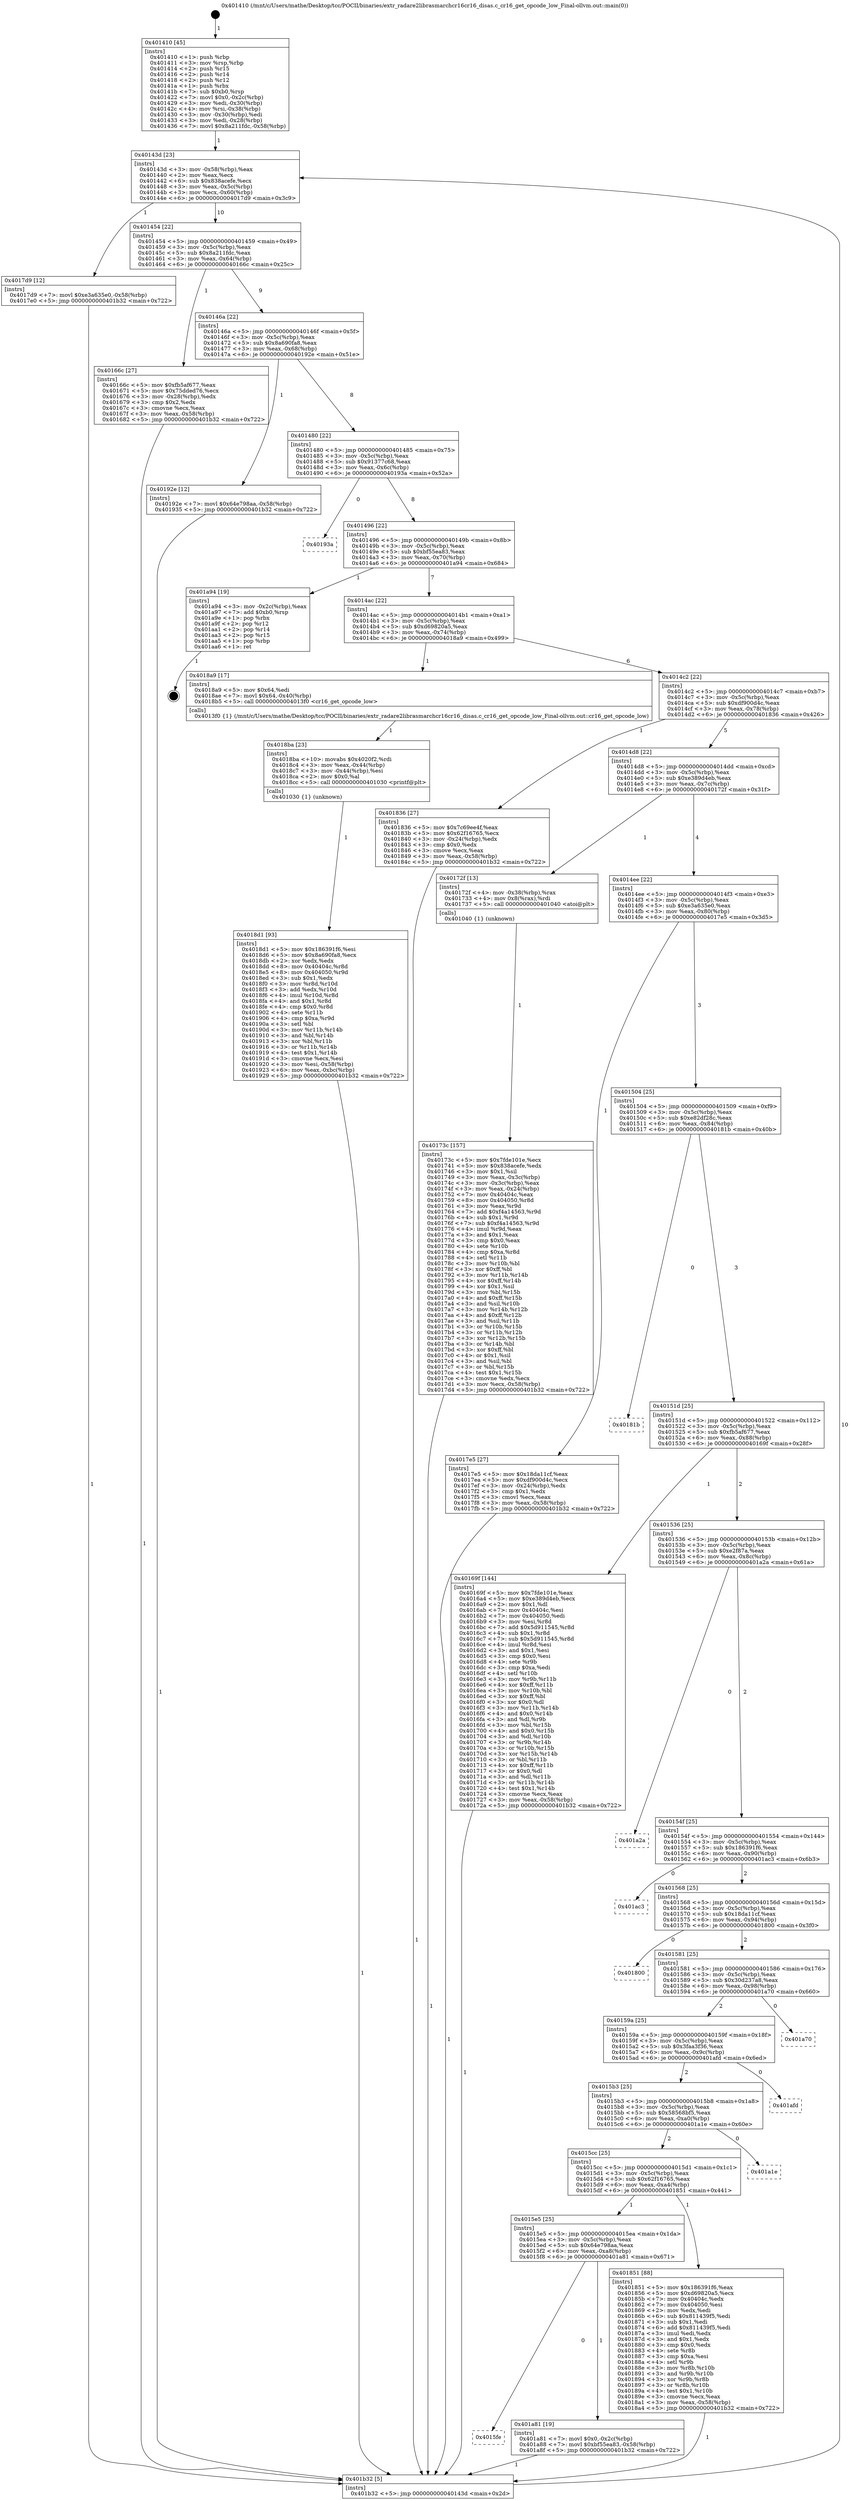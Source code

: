 digraph "0x401410" {
  label = "0x401410 (/mnt/c/Users/mathe/Desktop/tcc/POCII/binaries/extr_radare2librasmarchcr16cr16_disas.c_cr16_get_opcode_low_Final-ollvm.out::main(0))"
  labelloc = "t"
  node[shape=record]

  Entry [label="",width=0.3,height=0.3,shape=circle,fillcolor=black,style=filled]
  "0x40143d" [label="{
     0x40143d [23]\l
     | [instrs]\l
     &nbsp;&nbsp;0x40143d \<+3\>: mov -0x58(%rbp),%eax\l
     &nbsp;&nbsp;0x401440 \<+2\>: mov %eax,%ecx\l
     &nbsp;&nbsp;0x401442 \<+6\>: sub $0x838acefe,%ecx\l
     &nbsp;&nbsp;0x401448 \<+3\>: mov %eax,-0x5c(%rbp)\l
     &nbsp;&nbsp;0x40144b \<+3\>: mov %ecx,-0x60(%rbp)\l
     &nbsp;&nbsp;0x40144e \<+6\>: je 00000000004017d9 \<main+0x3c9\>\l
  }"]
  "0x4017d9" [label="{
     0x4017d9 [12]\l
     | [instrs]\l
     &nbsp;&nbsp;0x4017d9 \<+7\>: movl $0xe3a635e0,-0x58(%rbp)\l
     &nbsp;&nbsp;0x4017e0 \<+5\>: jmp 0000000000401b32 \<main+0x722\>\l
  }"]
  "0x401454" [label="{
     0x401454 [22]\l
     | [instrs]\l
     &nbsp;&nbsp;0x401454 \<+5\>: jmp 0000000000401459 \<main+0x49\>\l
     &nbsp;&nbsp;0x401459 \<+3\>: mov -0x5c(%rbp),%eax\l
     &nbsp;&nbsp;0x40145c \<+5\>: sub $0x8a211fdc,%eax\l
     &nbsp;&nbsp;0x401461 \<+3\>: mov %eax,-0x64(%rbp)\l
     &nbsp;&nbsp;0x401464 \<+6\>: je 000000000040166c \<main+0x25c\>\l
  }"]
  Exit [label="",width=0.3,height=0.3,shape=circle,fillcolor=black,style=filled,peripheries=2]
  "0x40166c" [label="{
     0x40166c [27]\l
     | [instrs]\l
     &nbsp;&nbsp;0x40166c \<+5\>: mov $0xfb5af677,%eax\l
     &nbsp;&nbsp;0x401671 \<+5\>: mov $0x75dded76,%ecx\l
     &nbsp;&nbsp;0x401676 \<+3\>: mov -0x28(%rbp),%edx\l
     &nbsp;&nbsp;0x401679 \<+3\>: cmp $0x2,%edx\l
     &nbsp;&nbsp;0x40167c \<+3\>: cmovne %ecx,%eax\l
     &nbsp;&nbsp;0x40167f \<+3\>: mov %eax,-0x58(%rbp)\l
     &nbsp;&nbsp;0x401682 \<+5\>: jmp 0000000000401b32 \<main+0x722\>\l
  }"]
  "0x40146a" [label="{
     0x40146a [22]\l
     | [instrs]\l
     &nbsp;&nbsp;0x40146a \<+5\>: jmp 000000000040146f \<main+0x5f\>\l
     &nbsp;&nbsp;0x40146f \<+3\>: mov -0x5c(%rbp),%eax\l
     &nbsp;&nbsp;0x401472 \<+5\>: sub $0x8a690fa8,%eax\l
     &nbsp;&nbsp;0x401477 \<+3\>: mov %eax,-0x68(%rbp)\l
     &nbsp;&nbsp;0x40147a \<+6\>: je 000000000040192e \<main+0x51e\>\l
  }"]
  "0x401b32" [label="{
     0x401b32 [5]\l
     | [instrs]\l
     &nbsp;&nbsp;0x401b32 \<+5\>: jmp 000000000040143d \<main+0x2d\>\l
  }"]
  "0x401410" [label="{
     0x401410 [45]\l
     | [instrs]\l
     &nbsp;&nbsp;0x401410 \<+1\>: push %rbp\l
     &nbsp;&nbsp;0x401411 \<+3\>: mov %rsp,%rbp\l
     &nbsp;&nbsp;0x401414 \<+2\>: push %r15\l
     &nbsp;&nbsp;0x401416 \<+2\>: push %r14\l
     &nbsp;&nbsp;0x401418 \<+2\>: push %r12\l
     &nbsp;&nbsp;0x40141a \<+1\>: push %rbx\l
     &nbsp;&nbsp;0x40141b \<+7\>: sub $0xb0,%rsp\l
     &nbsp;&nbsp;0x401422 \<+7\>: movl $0x0,-0x2c(%rbp)\l
     &nbsp;&nbsp;0x401429 \<+3\>: mov %edi,-0x30(%rbp)\l
     &nbsp;&nbsp;0x40142c \<+4\>: mov %rsi,-0x38(%rbp)\l
     &nbsp;&nbsp;0x401430 \<+3\>: mov -0x30(%rbp),%edi\l
     &nbsp;&nbsp;0x401433 \<+3\>: mov %edi,-0x28(%rbp)\l
     &nbsp;&nbsp;0x401436 \<+7\>: movl $0x8a211fdc,-0x58(%rbp)\l
  }"]
  "0x4015fe" [label="{
     0x4015fe\l
  }", style=dashed]
  "0x40192e" [label="{
     0x40192e [12]\l
     | [instrs]\l
     &nbsp;&nbsp;0x40192e \<+7\>: movl $0x64e798aa,-0x58(%rbp)\l
     &nbsp;&nbsp;0x401935 \<+5\>: jmp 0000000000401b32 \<main+0x722\>\l
  }"]
  "0x401480" [label="{
     0x401480 [22]\l
     | [instrs]\l
     &nbsp;&nbsp;0x401480 \<+5\>: jmp 0000000000401485 \<main+0x75\>\l
     &nbsp;&nbsp;0x401485 \<+3\>: mov -0x5c(%rbp),%eax\l
     &nbsp;&nbsp;0x401488 \<+5\>: sub $0x91377c68,%eax\l
     &nbsp;&nbsp;0x40148d \<+3\>: mov %eax,-0x6c(%rbp)\l
     &nbsp;&nbsp;0x401490 \<+6\>: je 000000000040193a \<main+0x52a\>\l
  }"]
  "0x401a81" [label="{
     0x401a81 [19]\l
     | [instrs]\l
     &nbsp;&nbsp;0x401a81 \<+7\>: movl $0x0,-0x2c(%rbp)\l
     &nbsp;&nbsp;0x401a88 \<+7\>: movl $0xbf55ea83,-0x58(%rbp)\l
     &nbsp;&nbsp;0x401a8f \<+5\>: jmp 0000000000401b32 \<main+0x722\>\l
  }"]
  "0x40193a" [label="{
     0x40193a\l
  }", style=dashed]
  "0x401496" [label="{
     0x401496 [22]\l
     | [instrs]\l
     &nbsp;&nbsp;0x401496 \<+5\>: jmp 000000000040149b \<main+0x8b\>\l
     &nbsp;&nbsp;0x40149b \<+3\>: mov -0x5c(%rbp),%eax\l
     &nbsp;&nbsp;0x40149e \<+5\>: sub $0xbf55ea83,%eax\l
     &nbsp;&nbsp;0x4014a3 \<+3\>: mov %eax,-0x70(%rbp)\l
     &nbsp;&nbsp;0x4014a6 \<+6\>: je 0000000000401a94 \<main+0x684\>\l
  }"]
  "0x4018d1" [label="{
     0x4018d1 [93]\l
     | [instrs]\l
     &nbsp;&nbsp;0x4018d1 \<+5\>: mov $0x186391f6,%esi\l
     &nbsp;&nbsp;0x4018d6 \<+5\>: mov $0x8a690fa8,%ecx\l
     &nbsp;&nbsp;0x4018db \<+2\>: xor %edx,%edx\l
     &nbsp;&nbsp;0x4018dd \<+8\>: mov 0x40404c,%r8d\l
     &nbsp;&nbsp;0x4018e5 \<+8\>: mov 0x404050,%r9d\l
     &nbsp;&nbsp;0x4018ed \<+3\>: sub $0x1,%edx\l
     &nbsp;&nbsp;0x4018f0 \<+3\>: mov %r8d,%r10d\l
     &nbsp;&nbsp;0x4018f3 \<+3\>: add %edx,%r10d\l
     &nbsp;&nbsp;0x4018f6 \<+4\>: imul %r10d,%r8d\l
     &nbsp;&nbsp;0x4018fa \<+4\>: and $0x1,%r8d\l
     &nbsp;&nbsp;0x4018fe \<+4\>: cmp $0x0,%r8d\l
     &nbsp;&nbsp;0x401902 \<+4\>: sete %r11b\l
     &nbsp;&nbsp;0x401906 \<+4\>: cmp $0xa,%r9d\l
     &nbsp;&nbsp;0x40190a \<+3\>: setl %bl\l
     &nbsp;&nbsp;0x40190d \<+3\>: mov %r11b,%r14b\l
     &nbsp;&nbsp;0x401910 \<+3\>: and %bl,%r14b\l
     &nbsp;&nbsp;0x401913 \<+3\>: xor %bl,%r11b\l
     &nbsp;&nbsp;0x401916 \<+3\>: or %r11b,%r14b\l
     &nbsp;&nbsp;0x401919 \<+4\>: test $0x1,%r14b\l
     &nbsp;&nbsp;0x40191d \<+3\>: cmovne %ecx,%esi\l
     &nbsp;&nbsp;0x401920 \<+3\>: mov %esi,-0x58(%rbp)\l
     &nbsp;&nbsp;0x401923 \<+6\>: mov %eax,-0xbc(%rbp)\l
     &nbsp;&nbsp;0x401929 \<+5\>: jmp 0000000000401b32 \<main+0x722\>\l
  }"]
  "0x401a94" [label="{
     0x401a94 [19]\l
     | [instrs]\l
     &nbsp;&nbsp;0x401a94 \<+3\>: mov -0x2c(%rbp),%eax\l
     &nbsp;&nbsp;0x401a97 \<+7\>: add $0xb0,%rsp\l
     &nbsp;&nbsp;0x401a9e \<+1\>: pop %rbx\l
     &nbsp;&nbsp;0x401a9f \<+2\>: pop %r12\l
     &nbsp;&nbsp;0x401aa1 \<+2\>: pop %r14\l
     &nbsp;&nbsp;0x401aa3 \<+2\>: pop %r15\l
     &nbsp;&nbsp;0x401aa5 \<+1\>: pop %rbp\l
     &nbsp;&nbsp;0x401aa6 \<+1\>: ret\l
  }"]
  "0x4014ac" [label="{
     0x4014ac [22]\l
     | [instrs]\l
     &nbsp;&nbsp;0x4014ac \<+5\>: jmp 00000000004014b1 \<main+0xa1\>\l
     &nbsp;&nbsp;0x4014b1 \<+3\>: mov -0x5c(%rbp),%eax\l
     &nbsp;&nbsp;0x4014b4 \<+5\>: sub $0xd69820a5,%eax\l
     &nbsp;&nbsp;0x4014b9 \<+3\>: mov %eax,-0x74(%rbp)\l
     &nbsp;&nbsp;0x4014bc \<+6\>: je 00000000004018a9 \<main+0x499\>\l
  }"]
  "0x4018ba" [label="{
     0x4018ba [23]\l
     | [instrs]\l
     &nbsp;&nbsp;0x4018ba \<+10\>: movabs $0x4020f2,%rdi\l
     &nbsp;&nbsp;0x4018c4 \<+3\>: mov %eax,-0x44(%rbp)\l
     &nbsp;&nbsp;0x4018c7 \<+3\>: mov -0x44(%rbp),%esi\l
     &nbsp;&nbsp;0x4018ca \<+2\>: mov $0x0,%al\l
     &nbsp;&nbsp;0x4018cc \<+5\>: call 0000000000401030 \<printf@plt\>\l
     | [calls]\l
     &nbsp;&nbsp;0x401030 \{1\} (unknown)\l
  }"]
  "0x4018a9" [label="{
     0x4018a9 [17]\l
     | [instrs]\l
     &nbsp;&nbsp;0x4018a9 \<+5\>: mov $0x64,%edi\l
     &nbsp;&nbsp;0x4018ae \<+7\>: movl $0x64,-0x40(%rbp)\l
     &nbsp;&nbsp;0x4018b5 \<+5\>: call 00000000004013f0 \<cr16_get_opcode_low\>\l
     | [calls]\l
     &nbsp;&nbsp;0x4013f0 \{1\} (/mnt/c/Users/mathe/Desktop/tcc/POCII/binaries/extr_radare2librasmarchcr16cr16_disas.c_cr16_get_opcode_low_Final-ollvm.out::cr16_get_opcode_low)\l
  }"]
  "0x4014c2" [label="{
     0x4014c2 [22]\l
     | [instrs]\l
     &nbsp;&nbsp;0x4014c2 \<+5\>: jmp 00000000004014c7 \<main+0xb7\>\l
     &nbsp;&nbsp;0x4014c7 \<+3\>: mov -0x5c(%rbp),%eax\l
     &nbsp;&nbsp;0x4014ca \<+5\>: sub $0xdf900d4c,%eax\l
     &nbsp;&nbsp;0x4014cf \<+3\>: mov %eax,-0x78(%rbp)\l
     &nbsp;&nbsp;0x4014d2 \<+6\>: je 0000000000401836 \<main+0x426\>\l
  }"]
  "0x4015e5" [label="{
     0x4015e5 [25]\l
     | [instrs]\l
     &nbsp;&nbsp;0x4015e5 \<+5\>: jmp 00000000004015ea \<main+0x1da\>\l
     &nbsp;&nbsp;0x4015ea \<+3\>: mov -0x5c(%rbp),%eax\l
     &nbsp;&nbsp;0x4015ed \<+5\>: sub $0x64e798aa,%eax\l
     &nbsp;&nbsp;0x4015f2 \<+6\>: mov %eax,-0xa8(%rbp)\l
     &nbsp;&nbsp;0x4015f8 \<+6\>: je 0000000000401a81 \<main+0x671\>\l
  }"]
  "0x401836" [label="{
     0x401836 [27]\l
     | [instrs]\l
     &nbsp;&nbsp;0x401836 \<+5\>: mov $0x7c69ee4f,%eax\l
     &nbsp;&nbsp;0x40183b \<+5\>: mov $0x62f16765,%ecx\l
     &nbsp;&nbsp;0x401840 \<+3\>: mov -0x24(%rbp),%edx\l
     &nbsp;&nbsp;0x401843 \<+3\>: cmp $0x0,%edx\l
     &nbsp;&nbsp;0x401846 \<+3\>: cmove %ecx,%eax\l
     &nbsp;&nbsp;0x401849 \<+3\>: mov %eax,-0x58(%rbp)\l
     &nbsp;&nbsp;0x40184c \<+5\>: jmp 0000000000401b32 \<main+0x722\>\l
  }"]
  "0x4014d8" [label="{
     0x4014d8 [22]\l
     | [instrs]\l
     &nbsp;&nbsp;0x4014d8 \<+5\>: jmp 00000000004014dd \<main+0xcd\>\l
     &nbsp;&nbsp;0x4014dd \<+3\>: mov -0x5c(%rbp),%eax\l
     &nbsp;&nbsp;0x4014e0 \<+5\>: sub $0xe389d4eb,%eax\l
     &nbsp;&nbsp;0x4014e5 \<+3\>: mov %eax,-0x7c(%rbp)\l
     &nbsp;&nbsp;0x4014e8 \<+6\>: je 000000000040172f \<main+0x31f\>\l
  }"]
  "0x401851" [label="{
     0x401851 [88]\l
     | [instrs]\l
     &nbsp;&nbsp;0x401851 \<+5\>: mov $0x186391f6,%eax\l
     &nbsp;&nbsp;0x401856 \<+5\>: mov $0xd69820a5,%ecx\l
     &nbsp;&nbsp;0x40185b \<+7\>: mov 0x40404c,%edx\l
     &nbsp;&nbsp;0x401862 \<+7\>: mov 0x404050,%esi\l
     &nbsp;&nbsp;0x401869 \<+2\>: mov %edx,%edi\l
     &nbsp;&nbsp;0x40186b \<+6\>: sub $0x811439f5,%edi\l
     &nbsp;&nbsp;0x401871 \<+3\>: sub $0x1,%edi\l
     &nbsp;&nbsp;0x401874 \<+6\>: add $0x811439f5,%edi\l
     &nbsp;&nbsp;0x40187a \<+3\>: imul %edi,%edx\l
     &nbsp;&nbsp;0x40187d \<+3\>: and $0x1,%edx\l
     &nbsp;&nbsp;0x401880 \<+3\>: cmp $0x0,%edx\l
     &nbsp;&nbsp;0x401883 \<+4\>: sete %r8b\l
     &nbsp;&nbsp;0x401887 \<+3\>: cmp $0xa,%esi\l
     &nbsp;&nbsp;0x40188a \<+4\>: setl %r9b\l
     &nbsp;&nbsp;0x40188e \<+3\>: mov %r8b,%r10b\l
     &nbsp;&nbsp;0x401891 \<+3\>: and %r9b,%r10b\l
     &nbsp;&nbsp;0x401894 \<+3\>: xor %r9b,%r8b\l
     &nbsp;&nbsp;0x401897 \<+3\>: or %r8b,%r10b\l
     &nbsp;&nbsp;0x40189a \<+4\>: test $0x1,%r10b\l
     &nbsp;&nbsp;0x40189e \<+3\>: cmovne %ecx,%eax\l
     &nbsp;&nbsp;0x4018a1 \<+3\>: mov %eax,-0x58(%rbp)\l
     &nbsp;&nbsp;0x4018a4 \<+5\>: jmp 0000000000401b32 \<main+0x722\>\l
  }"]
  "0x40172f" [label="{
     0x40172f [13]\l
     | [instrs]\l
     &nbsp;&nbsp;0x40172f \<+4\>: mov -0x38(%rbp),%rax\l
     &nbsp;&nbsp;0x401733 \<+4\>: mov 0x8(%rax),%rdi\l
     &nbsp;&nbsp;0x401737 \<+5\>: call 0000000000401040 \<atoi@plt\>\l
     | [calls]\l
     &nbsp;&nbsp;0x401040 \{1\} (unknown)\l
  }"]
  "0x4014ee" [label="{
     0x4014ee [22]\l
     | [instrs]\l
     &nbsp;&nbsp;0x4014ee \<+5\>: jmp 00000000004014f3 \<main+0xe3\>\l
     &nbsp;&nbsp;0x4014f3 \<+3\>: mov -0x5c(%rbp),%eax\l
     &nbsp;&nbsp;0x4014f6 \<+5\>: sub $0xe3a635e0,%eax\l
     &nbsp;&nbsp;0x4014fb \<+3\>: mov %eax,-0x80(%rbp)\l
     &nbsp;&nbsp;0x4014fe \<+6\>: je 00000000004017e5 \<main+0x3d5\>\l
  }"]
  "0x4015cc" [label="{
     0x4015cc [25]\l
     | [instrs]\l
     &nbsp;&nbsp;0x4015cc \<+5\>: jmp 00000000004015d1 \<main+0x1c1\>\l
     &nbsp;&nbsp;0x4015d1 \<+3\>: mov -0x5c(%rbp),%eax\l
     &nbsp;&nbsp;0x4015d4 \<+5\>: sub $0x62f16765,%eax\l
     &nbsp;&nbsp;0x4015d9 \<+6\>: mov %eax,-0xa4(%rbp)\l
     &nbsp;&nbsp;0x4015df \<+6\>: je 0000000000401851 \<main+0x441\>\l
  }"]
  "0x4017e5" [label="{
     0x4017e5 [27]\l
     | [instrs]\l
     &nbsp;&nbsp;0x4017e5 \<+5\>: mov $0x18da11cf,%eax\l
     &nbsp;&nbsp;0x4017ea \<+5\>: mov $0xdf900d4c,%ecx\l
     &nbsp;&nbsp;0x4017ef \<+3\>: mov -0x24(%rbp),%edx\l
     &nbsp;&nbsp;0x4017f2 \<+3\>: cmp $0x1,%edx\l
     &nbsp;&nbsp;0x4017f5 \<+3\>: cmovl %ecx,%eax\l
     &nbsp;&nbsp;0x4017f8 \<+3\>: mov %eax,-0x58(%rbp)\l
     &nbsp;&nbsp;0x4017fb \<+5\>: jmp 0000000000401b32 \<main+0x722\>\l
  }"]
  "0x401504" [label="{
     0x401504 [25]\l
     | [instrs]\l
     &nbsp;&nbsp;0x401504 \<+5\>: jmp 0000000000401509 \<main+0xf9\>\l
     &nbsp;&nbsp;0x401509 \<+3\>: mov -0x5c(%rbp),%eax\l
     &nbsp;&nbsp;0x40150c \<+5\>: sub $0xe82df28c,%eax\l
     &nbsp;&nbsp;0x401511 \<+6\>: mov %eax,-0x84(%rbp)\l
     &nbsp;&nbsp;0x401517 \<+6\>: je 000000000040181b \<main+0x40b\>\l
  }"]
  "0x401a1e" [label="{
     0x401a1e\l
  }", style=dashed]
  "0x40181b" [label="{
     0x40181b\l
  }", style=dashed]
  "0x40151d" [label="{
     0x40151d [25]\l
     | [instrs]\l
     &nbsp;&nbsp;0x40151d \<+5\>: jmp 0000000000401522 \<main+0x112\>\l
     &nbsp;&nbsp;0x401522 \<+3\>: mov -0x5c(%rbp),%eax\l
     &nbsp;&nbsp;0x401525 \<+5\>: sub $0xfb5af677,%eax\l
     &nbsp;&nbsp;0x40152a \<+6\>: mov %eax,-0x88(%rbp)\l
     &nbsp;&nbsp;0x401530 \<+6\>: je 000000000040169f \<main+0x28f\>\l
  }"]
  "0x4015b3" [label="{
     0x4015b3 [25]\l
     | [instrs]\l
     &nbsp;&nbsp;0x4015b3 \<+5\>: jmp 00000000004015b8 \<main+0x1a8\>\l
     &nbsp;&nbsp;0x4015b8 \<+3\>: mov -0x5c(%rbp),%eax\l
     &nbsp;&nbsp;0x4015bb \<+5\>: sub $0x58568bf5,%eax\l
     &nbsp;&nbsp;0x4015c0 \<+6\>: mov %eax,-0xa0(%rbp)\l
     &nbsp;&nbsp;0x4015c6 \<+6\>: je 0000000000401a1e \<main+0x60e\>\l
  }"]
  "0x40169f" [label="{
     0x40169f [144]\l
     | [instrs]\l
     &nbsp;&nbsp;0x40169f \<+5\>: mov $0x7fde101e,%eax\l
     &nbsp;&nbsp;0x4016a4 \<+5\>: mov $0xe389d4eb,%ecx\l
     &nbsp;&nbsp;0x4016a9 \<+2\>: mov $0x1,%dl\l
     &nbsp;&nbsp;0x4016ab \<+7\>: mov 0x40404c,%esi\l
     &nbsp;&nbsp;0x4016b2 \<+7\>: mov 0x404050,%edi\l
     &nbsp;&nbsp;0x4016b9 \<+3\>: mov %esi,%r8d\l
     &nbsp;&nbsp;0x4016bc \<+7\>: add $0x5d911545,%r8d\l
     &nbsp;&nbsp;0x4016c3 \<+4\>: sub $0x1,%r8d\l
     &nbsp;&nbsp;0x4016c7 \<+7\>: sub $0x5d911545,%r8d\l
     &nbsp;&nbsp;0x4016ce \<+4\>: imul %r8d,%esi\l
     &nbsp;&nbsp;0x4016d2 \<+3\>: and $0x1,%esi\l
     &nbsp;&nbsp;0x4016d5 \<+3\>: cmp $0x0,%esi\l
     &nbsp;&nbsp;0x4016d8 \<+4\>: sete %r9b\l
     &nbsp;&nbsp;0x4016dc \<+3\>: cmp $0xa,%edi\l
     &nbsp;&nbsp;0x4016df \<+4\>: setl %r10b\l
     &nbsp;&nbsp;0x4016e3 \<+3\>: mov %r9b,%r11b\l
     &nbsp;&nbsp;0x4016e6 \<+4\>: xor $0xff,%r11b\l
     &nbsp;&nbsp;0x4016ea \<+3\>: mov %r10b,%bl\l
     &nbsp;&nbsp;0x4016ed \<+3\>: xor $0xff,%bl\l
     &nbsp;&nbsp;0x4016f0 \<+3\>: xor $0x0,%dl\l
     &nbsp;&nbsp;0x4016f3 \<+3\>: mov %r11b,%r14b\l
     &nbsp;&nbsp;0x4016f6 \<+4\>: and $0x0,%r14b\l
     &nbsp;&nbsp;0x4016fa \<+3\>: and %dl,%r9b\l
     &nbsp;&nbsp;0x4016fd \<+3\>: mov %bl,%r15b\l
     &nbsp;&nbsp;0x401700 \<+4\>: and $0x0,%r15b\l
     &nbsp;&nbsp;0x401704 \<+3\>: and %dl,%r10b\l
     &nbsp;&nbsp;0x401707 \<+3\>: or %r9b,%r14b\l
     &nbsp;&nbsp;0x40170a \<+3\>: or %r10b,%r15b\l
     &nbsp;&nbsp;0x40170d \<+3\>: xor %r15b,%r14b\l
     &nbsp;&nbsp;0x401710 \<+3\>: or %bl,%r11b\l
     &nbsp;&nbsp;0x401713 \<+4\>: xor $0xff,%r11b\l
     &nbsp;&nbsp;0x401717 \<+3\>: or $0x0,%dl\l
     &nbsp;&nbsp;0x40171a \<+3\>: and %dl,%r11b\l
     &nbsp;&nbsp;0x40171d \<+3\>: or %r11b,%r14b\l
     &nbsp;&nbsp;0x401720 \<+4\>: test $0x1,%r14b\l
     &nbsp;&nbsp;0x401724 \<+3\>: cmovne %ecx,%eax\l
     &nbsp;&nbsp;0x401727 \<+3\>: mov %eax,-0x58(%rbp)\l
     &nbsp;&nbsp;0x40172a \<+5\>: jmp 0000000000401b32 \<main+0x722\>\l
  }"]
  "0x401536" [label="{
     0x401536 [25]\l
     | [instrs]\l
     &nbsp;&nbsp;0x401536 \<+5\>: jmp 000000000040153b \<main+0x12b\>\l
     &nbsp;&nbsp;0x40153b \<+3\>: mov -0x5c(%rbp),%eax\l
     &nbsp;&nbsp;0x40153e \<+5\>: sub $0xe2f87a,%eax\l
     &nbsp;&nbsp;0x401543 \<+6\>: mov %eax,-0x8c(%rbp)\l
     &nbsp;&nbsp;0x401549 \<+6\>: je 0000000000401a2a \<main+0x61a\>\l
  }"]
  "0x40173c" [label="{
     0x40173c [157]\l
     | [instrs]\l
     &nbsp;&nbsp;0x40173c \<+5\>: mov $0x7fde101e,%ecx\l
     &nbsp;&nbsp;0x401741 \<+5\>: mov $0x838acefe,%edx\l
     &nbsp;&nbsp;0x401746 \<+3\>: mov $0x1,%sil\l
     &nbsp;&nbsp;0x401749 \<+3\>: mov %eax,-0x3c(%rbp)\l
     &nbsp;&nbsp;0x40174c \<+3\>: mov -0x3c(%rbp),%eax\l
     &nbsp;&nbsp;0x40174f \<+3\>: mov %eax,-0x24(%rbp)\l
     &nbsp;&nbsp;0x401752 \<+7\>: mov 0x40404c,%eax\l
     &nbsp;&nbsp;0x401759 \<+8\>: mov 0x404050,%r8d\l
     &nbsp;&nbsp;0x401761 \<+3\>: mov %eax,%r9d\l
     &nbsp;&nbsp;0x401764 \<+7\>: add $0xf4a14563,%r9d\l
     &nbsp;&nbsp;0x40176b \<+4\>: sub $0x1,%r9d\l
     &nbsp;&nbsp;0x40176f \<+7\>: sub $0xf4a14563,%r9d\l
     &nbsp;&nbsp;0x401776 \<+4\>: imul %r9d,%eax\l
     &nbsp;&nbsp;0x40177a \<+3\>: and $0x1,%eax\l
     &nbsp;&nbsp;0x40177d \<+3\>: cmp $0x0,%eax\l
     &nbsp;&nbsp;0x401780 \<+4\>: sete %r10b\l
     &nbsp;&nbsp;0x401784 \<+4\>: cmp $0xa,%r8d\l
     &nbsp;&nbsp;0x401788 \<+4\>: setl %r11b\l
     &nbsp;&nbsp;0x40178c \<+3\>: mov %r10b,%bl\l
     &nbsp;&nbsp;0x40178f \<+3\>: xor $0xff,%bl\l
     &nbsp;&nbsp;0x401792 \<+3\>: mov %r11b,%r14b\l
     &nbsp;&nbsp;0x401795 \<+4\>: xor $0xff,%r14b\l
     &nbsp;&nbsp;0x401799 \<+4\>: xor $0x1,%sil\l
     &nbsp;&nbsp;0x40179d \<+3\>: mov %bl,%r15b\l
     &nbsp;&nbsp;0x4017a0 \<+4\>: and $0xff,%r15b\l
     &nbsp;&nbsp;0x4017a4 \<+3\>: and %sil,%r10b\l
     &nbsp;&nbsp;0x4017a7 \<+3\>: mov %r14b,%r12b\l
     &nbsp;&nbsp;0x4017aa \<+4\>: and $0xff,%r12b\l
     &nbsp;&nbsp;0x4017ae \<+3\>: and %sil,%r11b\l
     &nbsp;&nbsp;0x4017b1 \<+3\>: or %r10b,%r15b\l
     &nbsp;&nbsp;0x4017b4 \<+3\>: or %r11b,%r12b\l
     &nbsp;&nbsp;0x4017b7 \<+3\>: xor %r12b,%r15b\l
     &nbsp;&nbsp;0x4017ba \<+3\>: or %r14b,%bl\l
     &nbsp;&nbsp;0x4017bd \<+3\>: xor $0xff,%bl\l
     &nbsp;&nbsp;0x4017c0 \<+4\>: or $0x1,%sil\l
     &nbsp;&nbsp;0x4017c4 \<+3\>: and %sil,%bl\l
     &nbsp;&nbsp;0x4017c7 \<+3\>: or %bl,%r15b\l
     &nbsp;&nbsp;0x4017ca \<+4\>: test $0x1,%r15b\l
     &nbsp;&nbsp;0x4017ce \<+3\>: cmovne %edx,%ecx\l
     &nbsp;&nbsp;0x4017d1 \<+3\>: mov %ecx,-0x58(%rbp)\l
     &nbsp;&nbsp;0x4017d4 \<+5\>: jmp 0000000000401b32 \<main+0x722\>\l
  }"]
  "0x401afd" [label="{
     0x401afd\l
  }", style=dashed]
  "0x401a2a" [label="{
     0x401a2a\l
  }", style=dashed]
  "0x40154f" [label="{
     0x40154f [25]\l
     | [instrs]\l
     &nbsp;&nbsp;0x40154f \<+5\>: jmp 0000000000401554 \<main+0x144\>\l
     &nbsp;&nbsp;0x401554 \<+3\>: mov -0x5c(%rbp),%eax\l
     &nbsp;&nbsp;0x401557 \<+5\>: sub $0x186391f6,%eax\l
     &nbsp;&nbsp;0x40155c \<+6\>: mov %eax,-0x90(%rbp)\l
     &nbsp;&nbsp;0x401562 \<+6\>: je 0000000000401ac3 \<main+0x6b3\>\l
  }"]
  "0x40159a" [label="{
     0x40159a [25]\l
     | [instrs]\l
     &nbsp;&nbsp;0x40159a \<+5\>: jmp 000000000040159f \<main+0x18f\>\l
     &nbsp;&nbsp;0x40159f \<+3\>: mov -0x5c(%rbp),%eax\l
     &nbsp;&nbsp;0x4015a2 \<+5\>: sub $0x3faa3f36,%eax\l
     &nbsp;&nbsp;0x4015a7 \<+6\>: mov %eax,-0x9c(%rbp)\l
     &nbsp;&nbsp;0x4015ad \<+6\>: je 0000000000401afd \<main+0x6ed\>\l
  }"]
  "0x401ac3" [label="{
     0x401ac3\l
  }", style=dashed]
  "0x401568" [label="{
     0x401568 [25]\l
     | [instrs]\l
     &nbsp;&nbsp;0x401568 \<+5\>: jmp 000000000040156d \<main+0x15d\>\l
     &nbsp;&nbsp;0x40156d \<+3\>: mov -0x5c(%rbp),%eax\l
     &nbsp;&nbsp;0x401570 \<+5\>: sub $0x18da11cf,%eax\l
     &nbsp;&nbsp;0x401575 \<+6\>: mov %eax,-0x94(%rbp)\l
     &nbsp;&nbsp;0x40157b \<+6\>: je 0000000000401800 \<main+0x3f0\>\l
  }"]
  "0x401a70" [label="{
     0x401a70\l
  }", style=dashed]
  "0x401800" [label="{
     0x401800\l
  }", style=dashed]
  "0x401581" [label="{
     0x401581 [25]\l
     | [instrs]\l
     &nbsp;&nbsp;0x401581 \<+5\>: jmp 0000000000401586 \<main+0x176\>\l
     &nbsp;&nbsp;0x401586 \<+3\>: mov -0x5c(%rbp),%eax\l
     &nbsp;&nbsp;0x401589 \<+5\>: sub $0x30d237a8,%eax\l
     &nbsp;&nbsp;0x40158e \<+6\>: mov %eax,-0x98(%rbp)\l
     &nbsp;&nbsp;0x401594 \<+6\>: je 0000000000401a70 \<main+0x660\>\l
  }"]
  Entry -> "0x401410" [label=" 1"]
  "0x40143d" -> "0x4017d9" [label=" 1"]
  "0x40143d" -> "0x401454" [label=" 10"]
  "0x401a94" -> Exit [label=" 1"]
  "0x401454" -> "0x40166c" [label=" 1"]
  "0x401454" -> "0x40146a" [label=" 9"]
  "0x40166c" -> "0x401b32" [label=" 1"]
  "0x401410" -> "0x40143d" [label=" 1"]
  "0x401b32" -> "0x40143d" [label=" 10"]
  "0x401a81" -> "0x401b32" [label=" 1"]
  "0x40146a" -> "0x40192e" [label=" 1"]
  "0x40146a" -> "0x401480" [label=" 8"]
  "0x4015e5" -> "0x4015fe" [label=" 0"]
  "0x401480" -> "0x40193a" [label=" 0"]
  "0x401480" -> "0x401496" [label=" 8"]
  "0x4015e5" -> "0x401a81" [label=" 1"]
  "0x401496" -> "0x401a94" [label=" 1"]
  "0x401496" -> "0x4014ac" [label=" 7"]
  "0x40192e" -> "0x401b32" [label=" 1"]
  "0x4014ac" -> "0x4018a9" [label=" 1"]
  "0x4014ac" -> "0x4014c2" [label=" 6"]
  "0x4018d1" -> "0x401b32" [label=" 1"]
  "0x4014c2" -> "0x401836" [label=" 1"]
  "0x4014c2" -> "0x4014d8" [label=" 5"]
  "0x4018ba" -> "0x4018d1" [label=" 1"]
  "0x4014d8" -> "0x40172f" [label=" 1"]
  "0x4014d8" -> "0x4014ee" [label=" 4"]
  "0x4018a9" -> "0x4018ba" [label=" 1"]
  "0x4014ee" -> "0x4017e5" [label=" 1"]
  "0x4014ee" -> "0x401504" [label=" 3"]
  "0x4015cc" -> "0x4015e5" [label=" 1"]
  "0x401504" -> "0x40181b" [label=" 0"]
  "0x401504" -> "0x40151d" [label=" 3"]
  "0x4015cc" -> "0x401851" [label=" 1"]
  "0x40151d" -> "0x40169f" [label=" 1"]
  "0x40151d" -> "0x401536" [label=" 2"]
  "0x40169f" -> "0x401b32" [label=" 1"]
  "0x40172f" -> "0x40173c" [label=" 1"]
  "0x40173c" -> "0x401b32" [label=" 1"]
  "0x4017d9" -> "0x401b32" [label=" 1"]
  "0x4017e5" -> "0x401b32" [label=" 1"]
  "0x401836" -> "0x401b32" [label=" 1"]
  "0x4015b3" -> "0x4015cc" [label=" 2"]
  "0x401536" -> "0x401a2a" [label=" 0"]
  "0x401536" -> "0x40154f" [label=" 2"]
  "0x4015b3" -> "0x401a1e" [label=" 0"]
  "0x40154f" -> "0x401ac3" [label=" 0"]
  "0x40154f" -> "0x401568" [label=" 2"]
  "0x40159a" -> "0x4015b3" [label=" 2"]
  "0x401568" -> "0x401800" [label=" 0"]
  "0x401568" -> "0x401581" [label=" 2"]
  "0x40159a" -> "0x401afd" [label=" 0"]
  "0x401581" -> "0x401a70" [label=" 0"]
  "0x401581" -> "0x40159a" [label=" 2"]
  "0x401851" -> "0x401b32" [label=" 1"]
}
